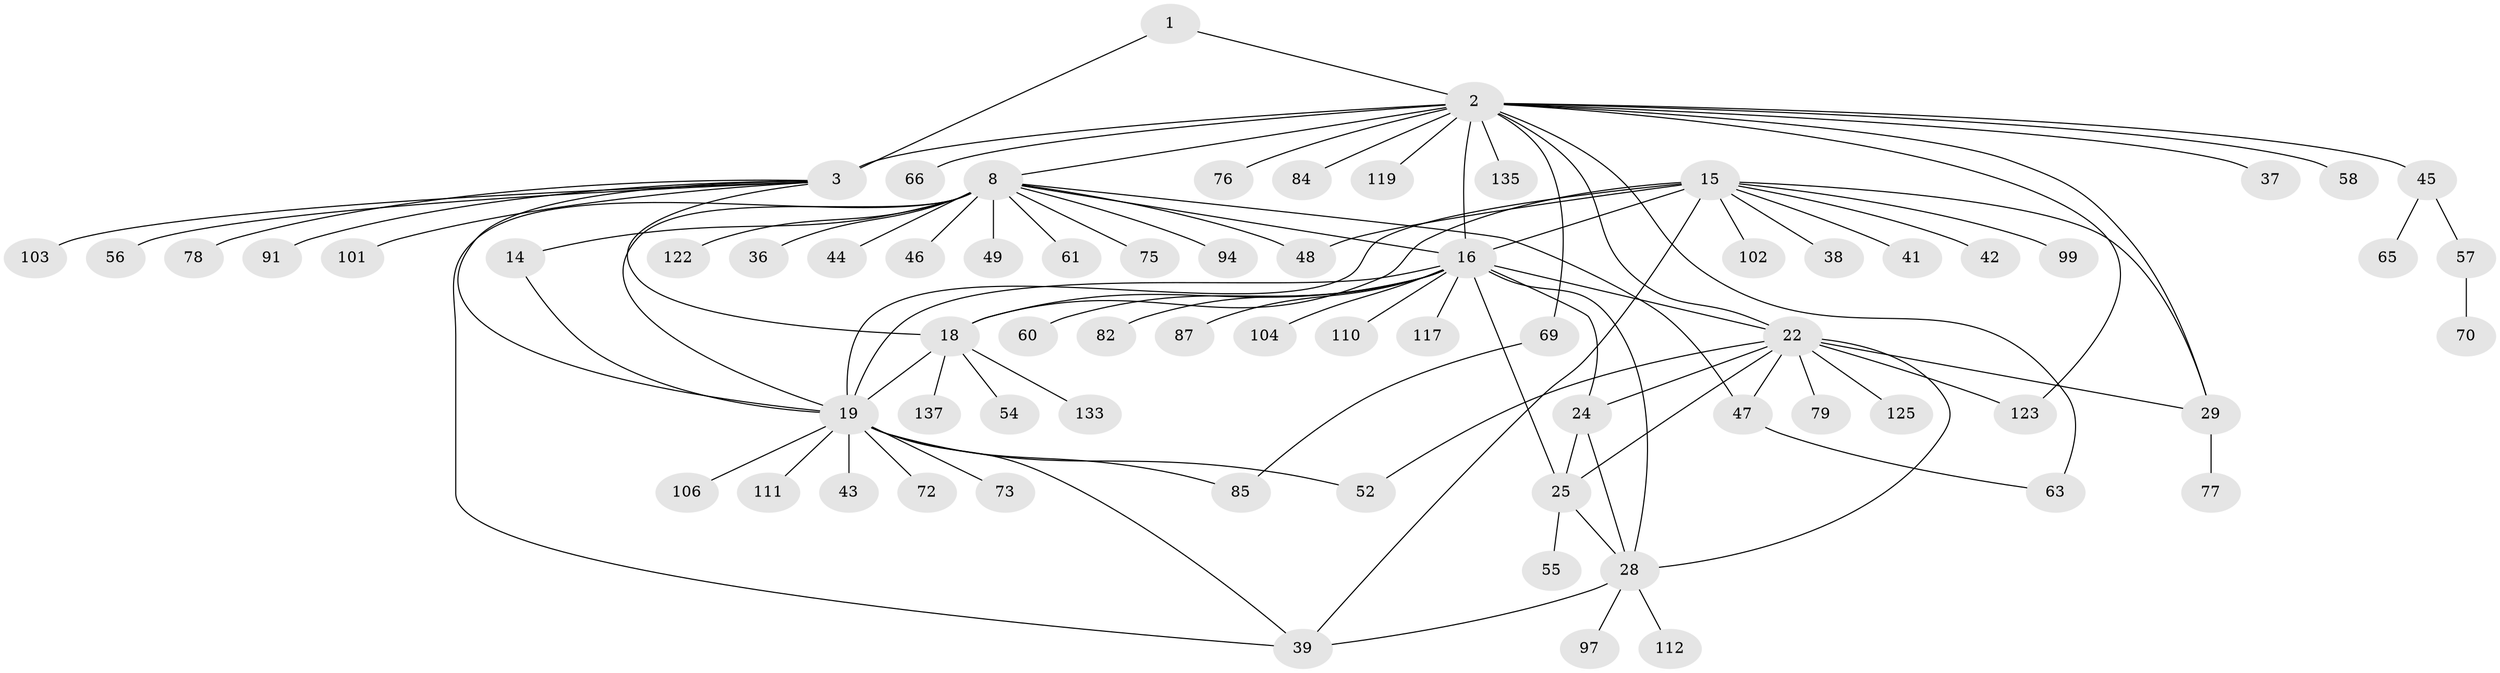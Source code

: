 // original degree distribution, {6: 0.014084507042253521, 14: 0.02112676056338028, 9: 0.035211267605633804, 8: 0.04225352112676056, 10: 0.056338028169014086, 11: 0.014084507042253521, 12: 0.007042253521126761, 13: 0.007042253521126761, 7: 0.04225352112676056, 20: 0.007042253521126761, 1: 0.5915492957746479, 5: 0.007042253521126761, 3: 0.035211267605633804, 2: 0.11971830985915492}
// Generated by graph-tools (version 1.1) at 2025/16/03/09/25 04:16:06]
// undirected, 71 vertices, 97 edges
graph export_dot {
graph [start="1"]
  node [color=gray90,style=filled];
  1;
  2 [super="+30+5"];
  3 [super="+4"];
  8 [super="+62+138+9"];
  14 [super="+50"];
  15 [super="+20"];
  16 [super="+121+17+26+116+109+95"];
  18;
  19 [super="+53+67+120+115"];
  22 [super="+92+23+80+74"];
  24 [super="+131"];
  25 [super="+86+27"];
  28 [super="+107"];
  29 [super="+139+129+32+31"];
  36;
  37;
  38;
  39 [super="+124+98"];
  41;
  42;
  43;
  44;
  45;
  46;
  47;
  48;
  49;
  52;
  54 [super="+64"];
  55;
  56;
  57;
  58;
  60;
  61;
  63;
  65;
  66;
  69;
  70;
  72;
  73;
  75;
  76;
  77 [super="+100"];
  78;
  79;
  82;
  84;
  85;
  87;
  91;
  94;
  97;
  99;
  101;
  102;
  103;
  104 [super="+118"];
  106;
  110;
  111;
  112;
  117;
  119;
  122;
  123;
  125;
  133;
  135;
  137;
  1 -- 2 [weight=3];
  1 -- 3 [weight=3];
  2 -- 3 [weight=9];
  2 -- 22;
  2 -- 58;
  2 -- 84;
  2 -- 119;
  2 -- 135;
  2 -- 16 [weight=2];
  2 -- 66;
  2 -- 37;
  2 -- 76;
  2 -- 45;
  2 -- 123;
  2 -- 29 [weight=12];
  2 -- 69;
  2 -- 63;
  2 -- 8 [weight=2];
  3 -- 56;
  3 -- 78;
  3 -- 19 [weight=2];
  3 -- 101;
  3 -- 103;
  3 -- 18;
  3 -- 91;
  8 -- 14 [weight=6];
  8 -- 36;
  8 -- 46;
  8 -- 48;
  8 -- 75;
  8 -- 39;
  8 -- 44;
  8 -- 47;
  8 -- 16;
  8 -- 49;
  8 -- 19 [weight=2];
  8 -- 122;
  8 -- 61;
  8 -- 94;
  14 -- 19;
  15 -- 16 [weight=6];
  15 -- 18 [weight=2];
  15 -- 19 [weight=2];
  15 -- 99;
  15 -- 38;
  15 -- 39;
  15 -- 102;
  15 -- 41;
  15 -- 42;
  15 -- 48;
  15 -- 29;
  16 -- 18 [weight=3];
  16 -- 19 [weight=3];
  16 -- 104;
  16 -- 110;
  16 -- 82;
  16 -- 117;
  16 -- 60;
  16 -- 22 [weight=2];
  16 -- 87;
  16 -- 24;
  16 -- 25 [weight=2];
  16 -- 28;
  18 -- 19;
  18 -- 54;
  18 -- 133;
  18 -- 137;
  19 -- 43;
  19 -- 52;
  19 -- 72;
  19 -- 85;
  19 -- 111;
  19 -- 73;
  19 -- 106;
  19 -- 39;
  22 -- 24 [weight=2];
  22 -- 25 [weight=4];
  22 -- 28 [weight=2];
  22 -- 47;
  22 -- 79;
  22 -- 52;
  22 -- 123;
  22 -- 125;
  22 -- 29;
  24 -- 25 [weight=2];
  24 -- 28;
  25 -- 28 [weight=2];
  25 -- 55;
  28 -- 39;
  28 -- 97;
  28 -- 112;
  29 -- 77;
  45 -- 57;
  45 -- 65;
  47 -- 63;
  57 -- 70;
  69 -- 85;
}
